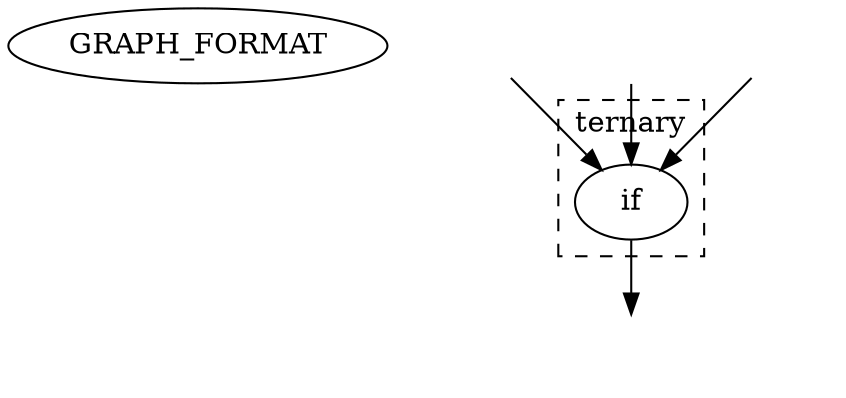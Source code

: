
#include "doc/graphs/header.dot"

digraph ternary
{
    GRAPH_FORMAT;

    In1  [style=invisible];
    In2  [style=invisible];
    In3  [style=invisible];
    Out1 [style=invisible];
    A [label="if"];

    subgraph clusterternary { graph [style=dashed, label="ternary"]; A; }
    In1 -> A;
    In2 -> A;
    In3 -> A;
    A -> Out1;
}